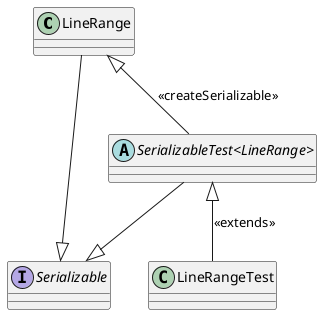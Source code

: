 @startuml

class LineRange
class LineRangeTest
interface Serializable
abstract class "SerializableTest<LineRange>"

LineRange --|> Serializable
LineRange <|-- "SerializableTest<LineRange>" : <<createSerializable>>
"SerializableTest<LineRange>" <|-- LineRangeTest : <<extends>>
"SerializableTest<LineRange>" --|> Serializable

@enduml